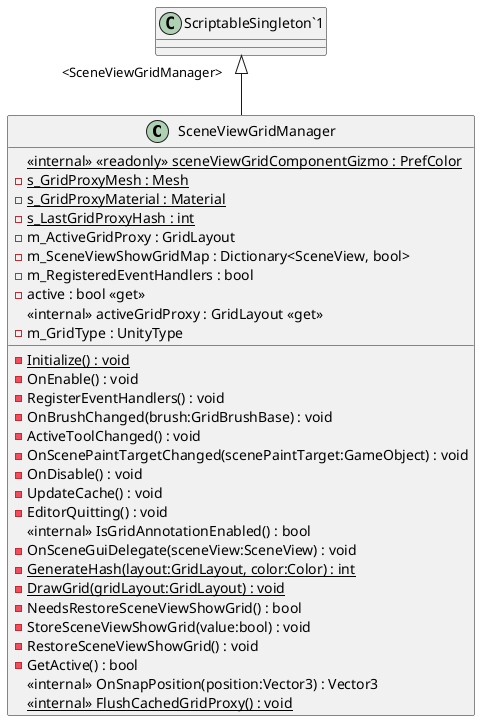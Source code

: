 @startuml
class SceneViewGridManager {
    <<internal>> {static} <<readonly>> sceneViewGridComponentGizmo : PrefColor
    - {static} s_GridProxyMesh : Mesh
    - {static} s_GridProxyMaterial : Material
    - {static} s_LastGridProxyHash : int
    - m_ActiveGridProxy : GridLayout
    - m_SceneViewShowGridMap : Dictionary<SceneView, bool>
    - m_RegisteredEventHandlers : bool
    - active : bool <<get>>
    <<internal>> activeGridProxy : GridLayout <<get>>
    - m_GridType : UnityType
    - {static} Initialize() : void
    - OnEnable() : void
    - RegisterEventHandlers() : void
    - OnBrushChanged(brush:GridBrushBase) : void
    - ActiveToolChanged() : void
    - OnScenePaintTargetChanged(scenePaintTarget:GameObject) : void
    - OnDisable() : void
    - UpdateCache() : void
    - EditorQuitting() : void
    <<internal>> IsGridAnnotationEnabled() : bool
    - OnSceneGuiDelegate(sceneView:SceneView) : void
    - {static} GenerateHash(layout:GridLayout, color:Color) : int
    - {static} DrawGrid(gridLayout:GridLayout) : void
    - NeedsRestoreSceneViewShowGrid() : bool
    - StoreSceneViewShowGrid(value:bool) : void
    - RestoreSceneViewShowGrid() : void
    - GetActive() : bool
    <<internal>> OnSnapPosition(position:Vector3) : Vector3
    <<internal>> {static} FlushCachedGridProxy() : void
}
"ScriptableSingleton`1" "<SceneViewGridManager>" <|-- SceneViewGridManager
@enduml
